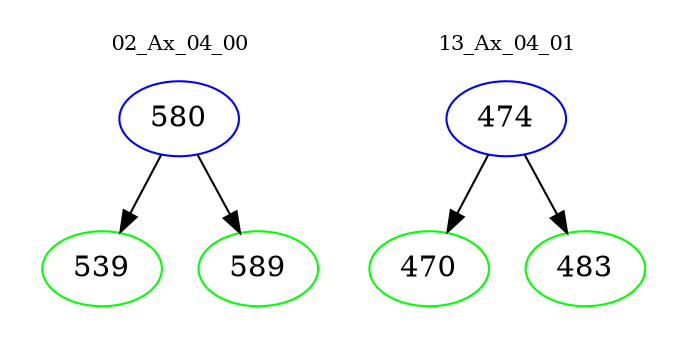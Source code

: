 digraph{
subgraph cluster_0 {
color = white
label = "02_Ax_04_00";
fontsize=10;
T0_580 [label="580", color="blue"]
T0_580 -> T0_539 [color="black"]
T0_539 [label="539", color="green"]
T0_580 -> T0_589 [color="black"]
T0_589 [label="589", color="green"]
}
subgraph cluster_1 {
color = white
label = "13_Ax_04_01";
fontsize=10;
T1_474 [label="474", color="blue"]
T1_474 -> T1_470 [color="black"]
T1_470 [label="470", color="green"]
T1_474 -> T1_483 [color="black"]
T1_483 [label="483", color="green"]
}
}
